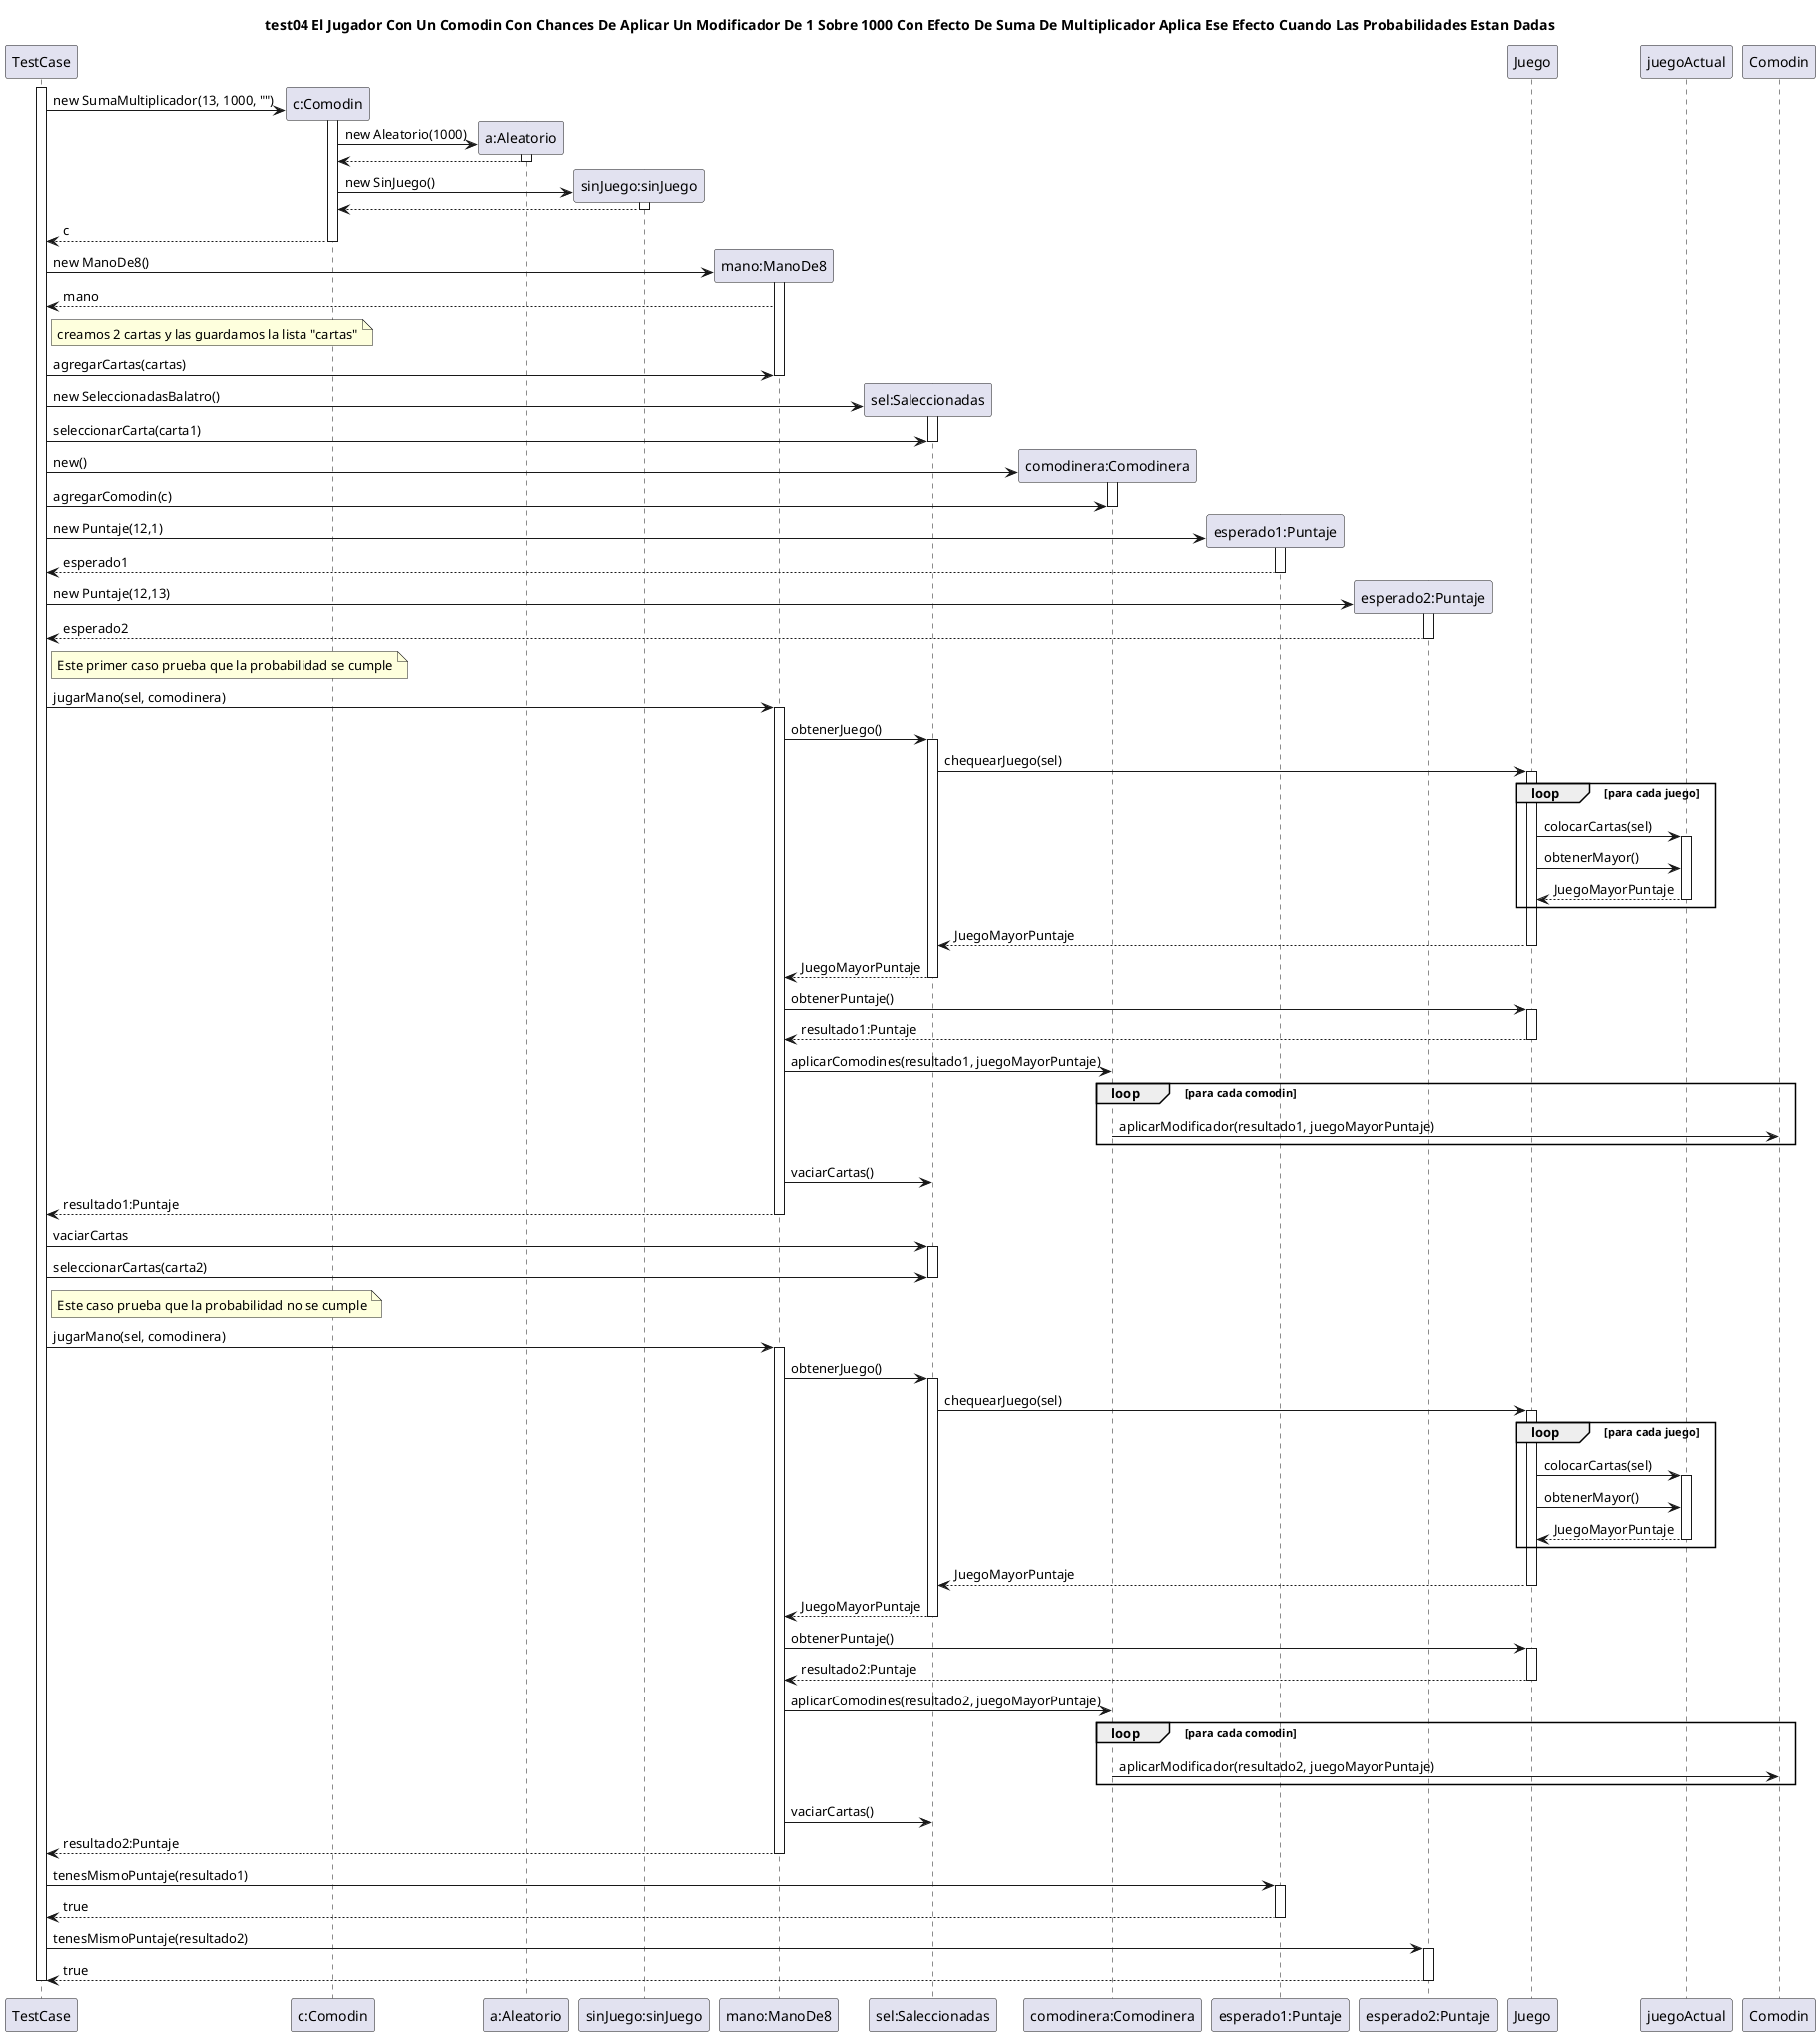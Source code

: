 @startuml casoDeUso4
title "test04 El Jugador Con Un Comodin Con Chances De Aplicar Un Modificador De 1 Sobre 1000 Con Efecto De Suma De Multiplicador Aplica Ese Efecto Cuando Las Probabilidades Estan Dadas"
!pragma teoz true

participant "TestCase" as TestCase

activate TestCase

TestCase -> "c:Comodin" as comodin **: new SumaMultiplicador(13, 1000, "")

activate comodin
comodin -> "a:Aleatorio" as aleatorio **: new Aleatorio(1000)
activate aleatorio
comodin <-- aleatorio
deactivate aleatorio
comodin -> "sinJuego:sinJuego" as sinJuego ** : new SinJuego()
activate sinJuego
comodin <-- sinJuego
deactivate sinJuego
TestCase <-- comodin : c
deactivate comodin


TestCase -> "mano:ManoDe8" as mano **: new ManoDe8()
activate mano
TestCase <-- mano : mano
note right of TestCase: creamos 2 cartas y las guardamos la lista "cartas"
TestCase -> mano : agregarCartas(cartas)
deactivate mano

TestCase -> "sel:Saleccionadas" as sel ** : new SeleccionadasBalatro()
activate sel
TestCase -> sel : seleccionarCarta(carta1)
deactivate sel

TestCase -> "comodinera:Comodinera" as comodinera **: new()
activate comodinera
TestCase -> comodinera : agregarComodin(c)
deactivate comodinera

TestCase -> "esperado1:Puntaje" as esperado1 **: new Puntaje(12,1)
activate esperado1
TestCase <-- esperado1 : esperado1
deactivate esperado1

TestCase -> "esperado2:Puntaje" as esperado2 **: new Puntaje(12,13)
activate esperado2
TestCase <-- esperado2 : esperado2
deactivate esperado2

note right of TestCase: Este primer caso prueba que la probabilidad se cumple
TestCase -> mano : jugarMano(sel, comodinera)
activate mano
mano -> sel : obtenerJuego()
activate sel
sel -> "Juego" : chequearJuego(sel)
activate Juego

loop para cada juego
Juego -> juegoActual : colocarCartas(sel)
activate juegoActual
Juego -> juegoActual : obtenerMayor()
Juego <-- juegoActual : JuegoMayorPuntaje
deactivate juegoActual
end

sel <-- Juego : JuegoMayorPuntaje
deactivate Juego

mano <-- sel : JuegoMayorPuntaje
deactivate sel

mano -> Juego : obtenerPuntaje()
activate Juego
mano <-- Juego : resultado1:Puntaje
deactivate Juego

mano -> comodinera : aplicarComodines(resultado1, juegoMayorPuntaje)
loop para cada comodin
comodinera -> "Comodin" : aplicarModificador(resultado1, juegoMayorPuntaje)
end

mano -> sel: vaciarCartas()

TestCase <-- mano : resultado1:Puntaje
deactivate mano

TestCase -> sel : vaciarCartas
activate sel
TestCase -> sel : seleccionarCartas(carta2)
deactivate sel

note right of TestCase: Este caso prueba que la probabilidad no se cumple
TestCase -> mano : jugarMano(sel, comodinera)
activate mano
mano -> sel : obtenerJuego()
activate sel
sel -> "Juego" : chequearJuego(sel)
activate Juego

loop para cada juego
Juego -> juegoActual : colocarCartas(sel)
activate juegoActual
Juego -> juegoActual : obtenerMayor()
Juego <-- juegoActual : JuegoMayorPuntaje
deactivate juegoActual
end

sel <-- Juego : JuegoMayorPuntaje
deactivate Juego

mano <-- sel : JuegoMayorPuntaje
deactivate sel

mano -> Juego : obtenerPuntaje()
activate Juego
mano <-- Juego : resultado2:Puntaje
deactivate Juego

mano -> comodinera : aplicarComodines(resultado2, juegoMayorPuntaje)
loop para cada comodin
comodinera -> "Comodin" : aplicarModificador(resultado2, juegoMayorPuntaje)
end

mano -> sel: vaciarCartas()

TestCase <-- mano : resultado2:Puntaje
deactivate mano

TestCase -> esperado1 : tenesMismoPuntaje(resultado1)
activate esperado1
TestCase <-- esperado1 : true
deactivate esperado1

TestCase -> esperado2 : tenesMismoPuntaje(resultado2)
activate esperado2
TestCase <-- esperado2 : true
deactivate esperado2

deactivate TestCase

@enduml